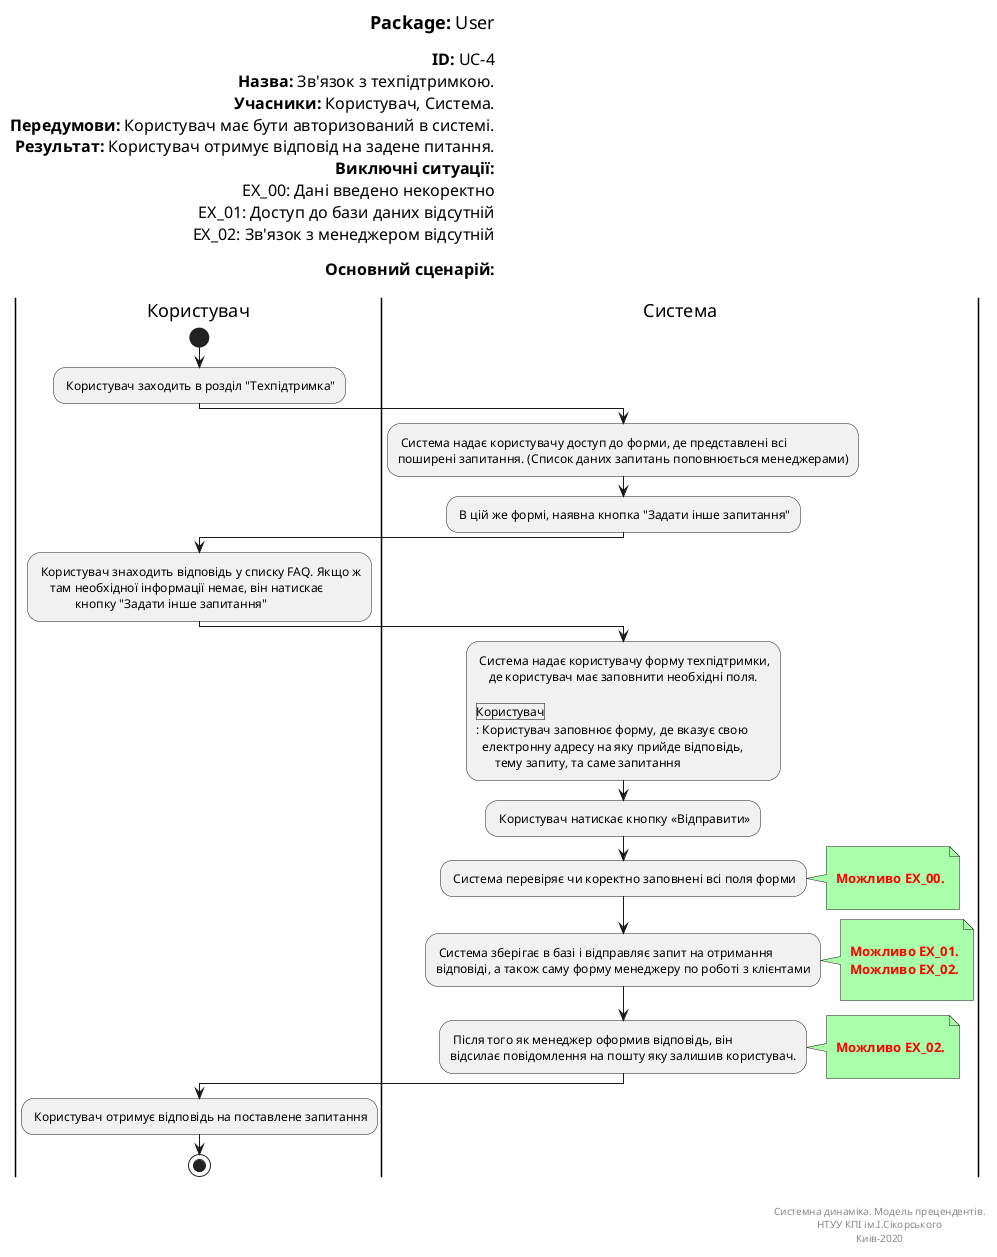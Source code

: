 @startuml userTechSupport
left header
<font color=000 size=18><b>Package:</b> User

<font color=000 size=16><b>ID:</b> UC-4
<font color=000 size=16><b>Назва:</b> Зв'язок з техпідтримкою.
<font color=000 size=16><b>Учасники:</b> Користувач, Система.
<font color=000 size=16><b>Передумови:</b> Користувач має бути авторизований в системі.
<font color=000 size=16><b>Результат:</b> Користувач отримує відповід на задене питання. 
<font color=000 size=16><b>Виключні ситуації:</b>
<font color=000 size=16> EX_00: Дані введено некоректно
<font color=000 size=16> EX_01: Доступ до бази даних відсутній
<font color=000 size=16> EX_02: Зв'язок з менеджером відсутній

<font color=000 size=16><b>Основний сценарій:</b>

end header

|Користувач|
start
: Користувач заходить в розділ "Техпідтримка";

|Система|
: Система надає користувачу доступ до форми, де представлені всі 
поширені запитання. (Список даних запитань поповнюється менеджерами);

: В цій же формі, наявна кнопка "Задати інше запитання";

|Користувач|
: Користувач знаходить відповідь у списку FAQ. Якщо ж 
    там необхідної інформації немає, він натискає 
            кнопку "Задати інше запитання";

|Система|
: Система надає користувачу форму техпідтримки, 
    де користувач має заповнити необхідні поля.

|Користувач|
: Користувач заповнює форму, де вказує свою 
  електронну адресу на яку прийде відповідь, 
      тему запиту, та саме запитання;
      
: Користувач натискає кнопку «Відправити»;

|Система|

: Система перевіряє чи коректно заповнені всі поля форми;
note right #aaffaa

<font color=red><b> Можливо EX_00.

end note

: Система зберігає в базі і відправляє запит на отримання 
відповіді, а також саму форму менеджеру по роботі з клієнтами;

note right #aaffaa

<font color=red><b> Можливо EX_01.
<font color=red><b> Можливо EX_02.

end note

: Після того як менеджер оформив відповідь, він 
відсилає повідомлення на пошту яку залишив користувач.;
note right #aaffaa

<font color=red><b> Можливо EX_02.

end note

|Користувач|

: Користувач отримує відповідь на поставлене запитання;

stop;

right footer


Системна динаміка. Модель прецендентів.
НТУУ КПІ ім.І.Сікорського
Киів-2020
end footer

@enduml
